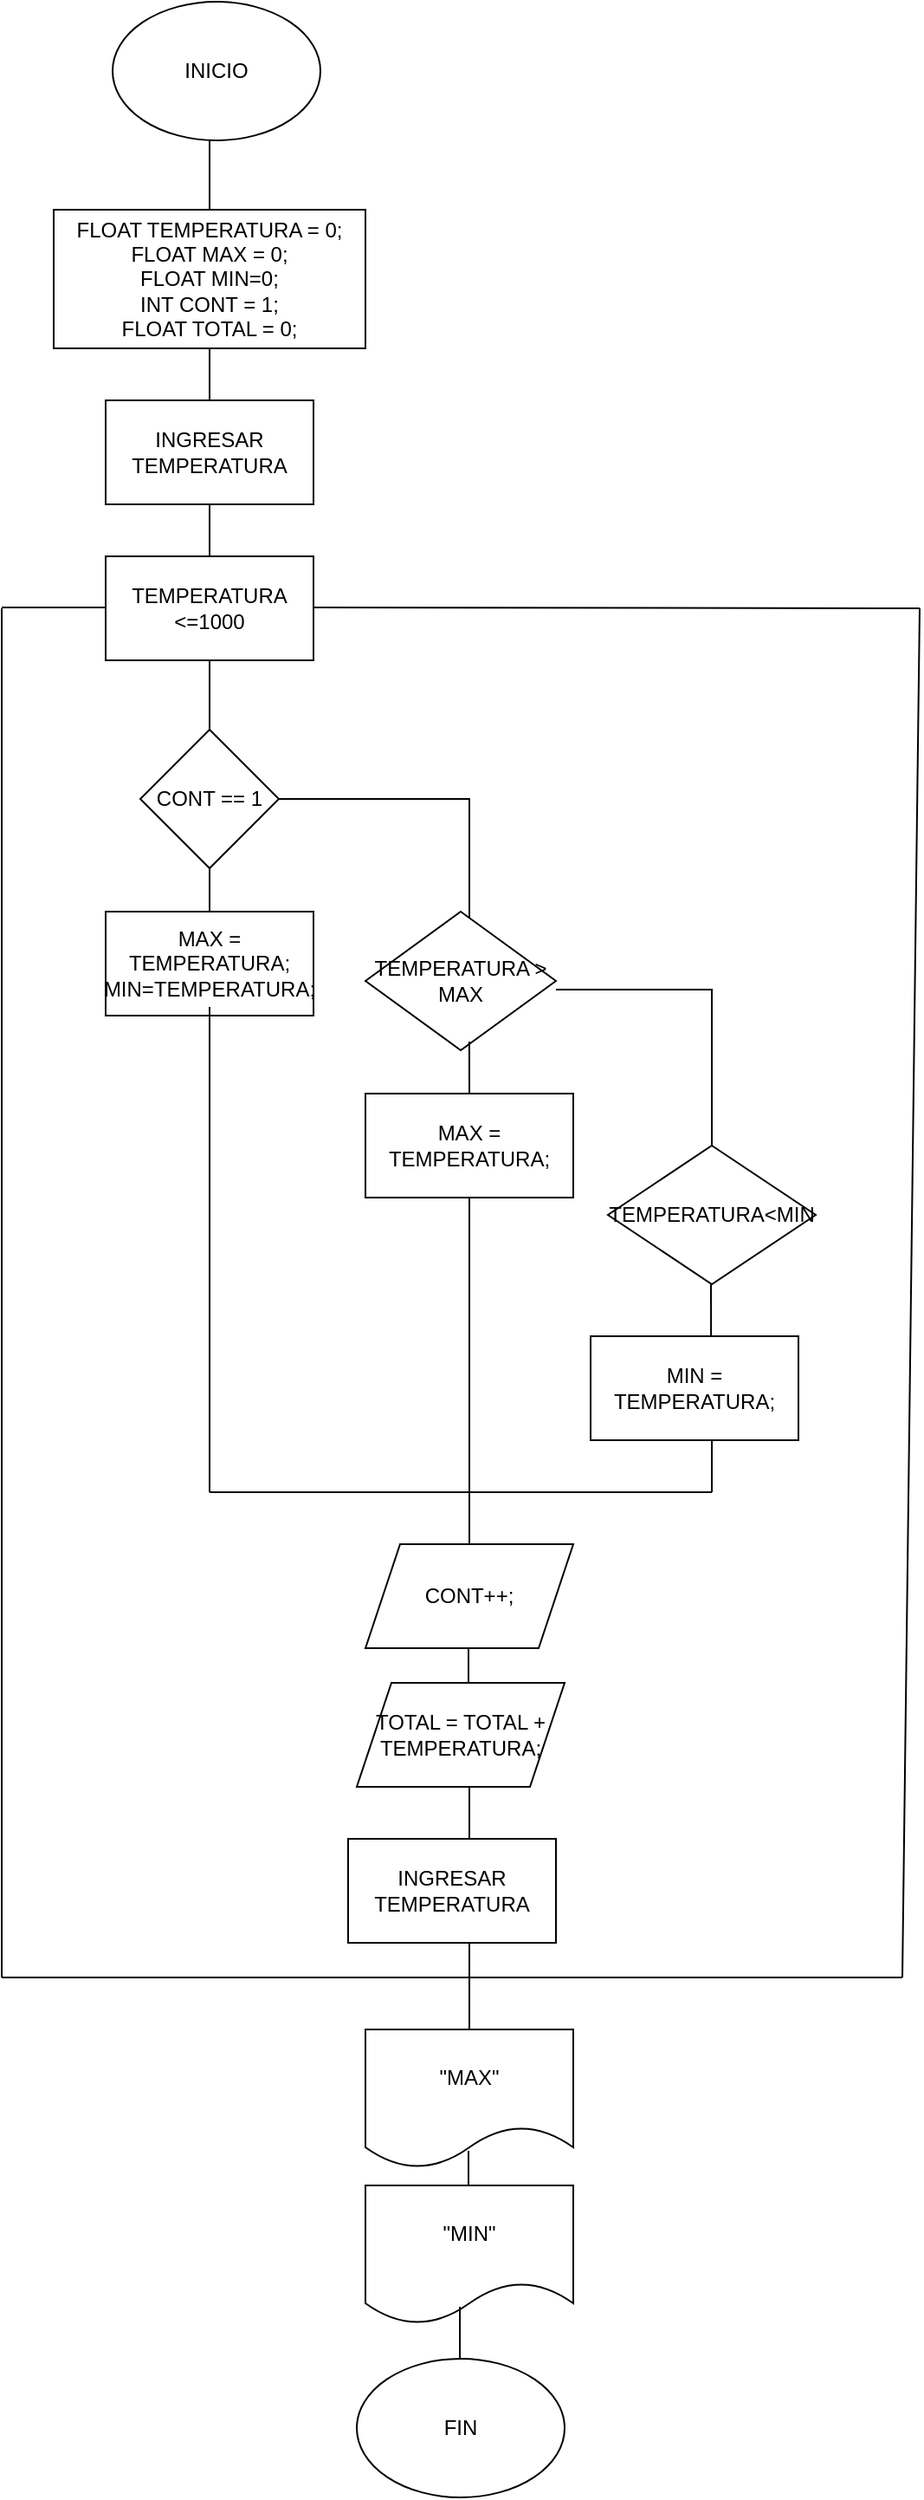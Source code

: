 <mxfile version="18.0.0" type="device"><diagram id="IkNSN_Q-5p9bkRw-N9St" name="Page-1"><mxGraphModel dx="1038" dy="547" grid="1" gridSize="10" guides="1" tooltips="1" connect="1" arrows="1" fold="1" page="1" pageScale="1" pageWidth="827" pageHeight="1169" math="0" shadow="0"><root><mxCell id="0"/><mxCell id="1" parent="0"/><mxCell id="ZzzT3y1UqeaO_-EMK8ei-1" value="INICIO" style="ellipse;whiteSpace=wrap;html=1;" vertex="1" parent="1"><mxGeometry x="354" y="60" width="120" height="80" as="geometry"/></mxCell><mxCell id="ZzzT3y1UqeaO_-EMK8ei-2" value="" style="endArrow=none;html=1;rounded=0;" edge="1" parent="1"><mxGeometry width="50" height="50" relative="1" as="geometry"><mxPoint x="410" y="180" as="sourcePoint"/><mxPoint x="410" y="140" as="targetPoint"/></mxGeometry></mxCell><mxCell id="ZzzT3y1UqeaO_-EMK8ei-3" value="FLOAT TEMPERATURA = 0;&lt;br&gt;FLOAT MAX = 0;&lt;br&gt;FLOAT MIN=0;&lt;br&gt;INT CONT = 1;&lt;br&gt;FLOAT TOTAL = 0;" style="rounded=0;whiteSpace=wrap;html=1;" vertex="1" parent="1"><mxGeometry x="320" y="180" width="180" height="80" as="geometry"/></mxCell><mxCell id="ZzzT3y1UqeaO_-EMK8ei-4" value="INGRESAR TEMPERATURA" style="rounded=0;whiteSpace=wrap;html=1;" vertex="1" parent="1"><mxGeometry x="350" y="290" width="120" height="60" as="geometry"/></mxCell><mxCell id="ZzzT3y1UqeaO_-EMK8ei-5" value="" style="endArrow=none;html=1;rounded=0;exitX=0.5;exitY=0;exitDx=0;exitDy=0;entryX=0.5;entryY=1;entryDx=0;entryDy=0;" edge="1" parent="1" source="ZzzT3y1UqeaO_-EMK8ei-4" target="ZzzT3y1UqeaO_-EMK8ei-3"><mxGeometry width="50" height="50" relative="1" as="geometry"><mxPoint x="370" y="310" as="sourcePoint"/><mxPoint x="420" y="260" as="targetPoint"/></mxGeometry></mxCell><mxCell id="ZzzT3y1UqeaO_-EMK8ei-6" value="TEMPERATURA &amp;lt;=1000" style="rounded=0;whiteSpace=wrap;html=1;" vertex="1" parent="1"><mxGeometry x="350" y="380" width="120" height="60" as="geometry"/></mxCell><mxCell id="ZzzT3y1UqeaO_-EMK8ei-7" value="" style="endArrow=none;html=1;rounded=0;exitX=0.5;exitY=0;exitDx=0;exitDy=0;" edge="1" parent="1" source="ZzzT3y1UqeaO_-EMK8ei-6"><mxGeometry width="50" height="50" relative="1" as="geometry"><mxPoint x="360" y="400" as="sourcePoint"/><mxPoint x="410" y="350" as="targetPoint"/></mxGeometry></mxCell><mxCell id="ZzzT3y1UqeaO_-EMK8ei-8" value="" style="endArrow=none;html=1;rounded=0;" edge="1" parent="1"><mxGeometry width="50" height="50" relative="1" as="geometry"><mxPoint x="290" y="409.5" as="sourcePoint"/><mxPoint x="350" y="409.5" as="targetPoint"/></mxGeometry></mxCell><mxCell id="ZzzT3y1UqeaO_-EMK8ei-9" value="" style="endArrow=none;html=1;rounded=0;" edge="1" parent="1"><mxGeometry width="50" height="50" relative="1" as="geometry"><mxPoint x="470" y="409.5" as="sourcePoint"/><mxPoint x="820" y="410" as="targetPoint"/></mxGeometry></mxCell><mxCell id="ZzzT3y1UqeaO_-EMK8ei-10" value="" style="endArrow=none;html=1;rounded=0;" edge="1" parent="1"><mxGeometry width="50" height="50" relative="1" as="geometry"><mxPoint x="290" y="1200" as="sourcePoint"/><mxPoint x="290" y="410" as="targetPoint"/></mxGeometry></mxCell><mxCell id="ZzzT3y1UqeaO_-EMK8ei-11" value="CONT == 1" style="rhombus;whiteSpace=wrap;html=1;" vertex="1" parent="1"><mxGeometry x="370" y="480" width="80" height="80" as="geometry"/></mxCell><mxCell id="ZzzT3y1UqeaO_-EMK8ei-12" value="" style="endArrow=none;html=1;rounded=0;exitX=0.5;exitY=0;exitDx=0;exitDy=0;entryX=0.5;entryY=1;entryDx=0;entryDy=0;" edge="1" parent="1" source="ZzzT3y1UqeaO_-EMK8ei-11" target="ZzzT3y1UqeaO_-EMK8ei-6"><mxGeometry width="50" height="50" relative="1" as="geometry"><mxPoint x="370" y="490" as="sourcePoint"/><mxPoint x="420" y="440" as="targetPoint"/></mxGeometry></mxCell><mxCell id="ZzzT3y1UqeaO_-EMK8ei-13" value="MAX = TEMPERATURA;&lt;br&gt;MIN=TEMPERATURA;" style="rounded=0;whiteSpace=wrap;html=1;" vertex="1" parent="1"><mxGeometry x="350" y="585" width="120" height="60" as="geometry"/></mxCell><mxCell id="ZzzT3y1UqeaO_-EMK8ei-14" value="" style="endArrow=none;html=1;rounded=0;exitX=0.5;exitY=0;exitDx=0;exitDy=0;" edge="1" parent="1" source="ZzzT3y1UqeaO_-EMK8ei-13"><mxGeometry width="50" height="50" relative="1" as="geometry"><mxPoint x="360" y="610" as="sourcePoint"/><mxPoint x="410" y="560" as="targetPoint"/></mxGeometry></mxCell><mxCell id="ZzzT3y1UqeaO_-EMK8ei-15" value="" style="endArrow=none;html=1;rounded=0;" edge="1" parent="1"><mxGeometry width="50" height="50" relative="1" as="geometry"><mxPoint x="450" y="520" as="sourcePoint"/><mxPoint x="560" y="590" as="targetPoint"/><Array as="points"><mxPoint x="560" y="520"/></Array></mxGeometry></mxCell><mxCell id="ZzzT3y1UqeaO_-EMK8ei-16" value="TEMPERATURA &amp;gt; MAX" style="rhombus;whiteSpace=wrap;html=1;" vertex="1" parent="1"><mxGeometry x="500" y="585" width="110" height="80" as="geometry"/></mxCell><mxCell id="ZzzT3y1UqeaO_-EMK8ei-17" value="MAX = TEMPERATURA;" style="rounded=0;whiteSpace=wrap;html=1;" vertex="1" parent="1"><mxGeometry x="500" y="690" width="120" height="60" as="geometry"/></mxCell><mxCell id="ZzzT3y1UqeaO_-EMK8ei-18" value="" style="endArrow=none;html=1;rounded=0;exitX=0.5;exitY=0;exitDx=0;exitDy=0;entryX=0.545;entryY=0.938;entryDx=0;entryDy=0;entryPerimeter=0;" edge="1" parent="1" source="ZzzT3y1UqeaO_-EMK8ei-17" target="ZzzT3y1UqeaO_-EMK8ei-16"><mxGeometry width="50" height="50" relative="1" as="geometry"><mxPoint x="500" y="710" as="sourcePoint"/><mxPoint x="550" y="670" as="targetPoint"/></mxGeometry></mxCell><mxCell id="ZzzT3y1UqeaO_-EMK8ei-19" value="" style="endArrow=none;html=1;rounded=0;" edge="1" parent="1"><mxGeometry width="50" height="50" relative="1" as="geometry"><mxPoint x="610" y="630" as="sourcePoint"/><mxPoint x="700" y="720" as="targetPoint"/><Array as="points"><mxPoint x="700" y="630"/></Array></mxGeometry></mxCell><mxCell id="ZzzT3y1UqeaO_-EMK8ei-20" value="TEMPERATURA&amp;lt;MIN" style="rhombus;whiteSpace=wrap;html=1;" vertex="1" parent="1"><mxGeometry x="640" y="720" width="120" height="80" as="geometry"/></mxCell><mxCell id="ZzzT3y1UqeaO_-EMK8ei-21" value="" style="endArrow=none;html=1;rounded=0;exitX=0.5;exitY=0;exitDx=0;exitDy=0;entryX=0.545;entryY=0.938;entryDx=0;entryDy=0;entryPerimeter=0;" edge="1" parent="1"><mxGeometry width="50" height="50" relative="1" as="geometry"><mxPoint x="699.55" y="829.96" as="sourcePoint"/><mxPoint x="699.5" y="800" as="targetPoint"/></mxGeometry></mxCell><mxCell id="ZzzT3y1UqeaO_-EMK8ei-22" value="MIN = TEMPERATURA;" style="rounded=0;whiteSpace=wrap;html=1;" vertex="1" parent="1"><mxGeometry x="630" y="830" width="120" height="60" as="geometry"/></mxCell><mxCell id="ZzzT3y1UqeaO_-EMK8ei-23" value="" style="endArrow=none;html=1;rounded=0;" edge="1" parent="1"><mxGeometry width="50" height="50" relative="1" as="geometry"><mxPoint x="410" y="920" as="sourcePoint"/><mxPoint x="410" y="640" as="targetPoint"/></mxGeometry></mxCell><mxCell id="ZzzT3y1UqeaO_-EMK8ei-24" value="" style="endArrow=none;html=1;rounded=0;" edge="1" parent="1"><mxGeometry width="50" height="50" relative="1" as="geometry"><mxPoint x="560" y="920" as="sourcePoint"/><mxPoint x="560" y="750" as="targetPoint"/></mxGeometry></mxCell><mxCell id="ZzzT3y1UqeaO_-EMK8ei-25" value="" style="endArrow=none;html=1;rounded=0;" edge="1" parent="1"><mxGeometry width="50" height="50" relative="1" as="geometry"><mxPoint x="700" y="920" as="sourcePoint"/><mxPoint x="700" y="890" as="targetPoint"/></mxGeometry></mxCell><mxCell id="ZzzT3y1UqeaO_-EMK8ei-26" value="" style="endArrow=none;html=1;rounded=0;" edge="1" parent="1"><mxGeometry width="50" height="50" relative="1" as="geometry"><mxPoint x="410" y="920" as="sourcePoint"/><mxPoint x="700" y="920" as="targetPoint"/></mxGeometry></mxCell><mxCell id="ZzzT3y1UqeaO_-EMK8ei-27" value="" style="endArrow=none;html=1;rounded=0;" edge="1" parent="1"><mxGeometry width="50" height="50" relative="1" as="geometry"><mxPoint x="560" y="950" as="sourcePoint"/><mxPoint x="560" y="920" as="targetPoint"/></mxGeometry></mxCell><mxCell id="ZzzT3y1UqeaO_-EMK8ei-28" value="CONT++;" style="shape=parallelogram;perimeter=parallelogramPerimeter;whiteSpace=wrap;html=1;fixedSize=1;" vertex="1" parent="1"><mxGeometry x="500" y="950" width="120" height="60" as="geometry"/></mxCell><mxCell id="ZzzT3y1UqeaO_-EMK8ei-29" value="" style="endArrow=none;html=1;rounded=0;" edge="1" parent="1"><mxGeometry width="50" height="50" relative="1" as="geometry"><mxPoint x="559.5" y="1040" as="sourcePoint"/><mxPoint x="559.5" y="1010" as="targetPoint"/></mxGeometry></mxCell><mxCell id="ZzzT3y1UqeaO_-EMK8ei-30" value="TOTAL = TOTAL + TEMPERATURA;" style="shape=parallelogram;perimeter=parallelogramPerimeter;whiteSpace=wrap;html=1;fixedSize=1;" vertex="1" parent="1"><mxGeometry x="495" y="1030" width="120" height="60" as="geometry"/></mxCell><mxCell id="ZzzT3y1UqeaO_-EMK8ei-31" value="" style="endArrow=none;html=1;rounded=0;" edge="1" parent="1"><mxGeometry width="50" height="50" relative="1" as="geometry"><mxPoint x="560" y="1120" as="sourcePoint"/><mxPoint x="560" y="1090" as="targetPoint"/></mxGeometry></mxCell><mxCell id="ZzzT3y1UqeaO_-EMK8ei-32" value="INGRESAR TEMPERATURA" style="rounded=0;whiteSpace=wrap;html=1;" vertex="1" parent="1"><mxGeometry x="490" y="1120" width="120" height="60" as="geometry"/></mxCell><mxCell id="ZzzT3y1UqeaO_-EMK8ei-33" value="" style="endArrow=none;html=1;rounded=0;" edge="1" parent="1"><mxGeometry width="50" height="50" relative="1" as="geometry"><mxPoint x="810" y="1200" as="sourcePoint"/><mxPoint x="820" y="410" as="targetPoint"/></mxGeometry></mxCell><mxCell id="ZzzT3y1UqeaO_-EMK8ei-34" value="" style="endArrow=none;html=1;rounded=0;" edge="1" parent="1"><mxGeometry width="50" height="50" relative="1" as="geometry"><mxPoint x="290" y="1200" as="sourcePoint"/><mxPoint x="810" y="1200" as="targetPoint"/></mxGeometry></mxCell><mxCell id="ZzzT3y1UqeaO_-EMK8ei-35" value="" style="endArrow=none;html=1;rounded=0;" edge="1" parent="1"><mxGeometry width="50" height="50" relative="1" as="geometry"><mxPoint x="560" y="1200" as="sourcePoint"/><mxPoint x="560" y="1180" as="targetPoint"/></mxGeometry></mxCell><mxCell id="ZzzT3y1UqeaO_-EMK8ei-36" value="" style="endArrow=none;html=1;rounded=0;" edge="1" parent="1"><mxGeometry width="50" height="50" relative="1" as="geometry"><mxPoint x="560" y="1230" as="sourcePoint"/><mxPoint x="560" y="1200" as="targetPoint"/></mxGeometry></mxCell><mxCell id="ZzzT3y1UqeaO_-EMK8ei-37" value="&quot;MAX&quot;" style="shape=document;whiteSpace=wrap;html=1;boundedLbl=1;" vertex="1" parent="1"><mxGeometry x="500" y="1230" width="120" height="80" as="geometry"/></mxCell><mxCell id="ZzzT3y1UqeaO_-EMK8ei-38" value="" style="endArrow=none;html=1;rounded=0;" edge="1" parent="1"><mxGeometry width="50" height="50" relative="1" as="geometry"><mxPoint x="559.5" y="1330" as="sourcePoint"/><mxPoint x="559.5" y="1300" as="targetPoint"/></mxGeometry></mxCell><mxCell id="ZzzT3y1UqeaO_-EMK8ei-40" value="&quot;MIN&quot;" style="shape=document;whiteSpace=wrap;html=1;boundedLbl=1;" vertex="1" parent="1"><mxGeometry x="500" y="1320" width="120" height="80" as="geometry"/></mxCell><mxCell id="ZzzT3y1UqeaO_-EMK8ei-41" value="FIN" style="ellipse;whiteSpace=wrap;html=1;" vertex="1" parent="1"><mxGeometry x="495" y="1420" width="120" height="80" as="geometry"/></mxCell><mxCell id="ZzzT3y1UqeaO_-EMK8ei-42" value="" style="endArrow=none;html=1;rounded=0;" edge="1" parent="1"><mxGeometry width="50" height="50" relative="1" as="geometry"><mxPoint x="554.5" y="1420" as="sourcePoint"/><mxPoint x="554.5" y="1390" as="targetPoint"/></mxGeometry></mxCell></root></mxGraphModel></diagram></mxfile>